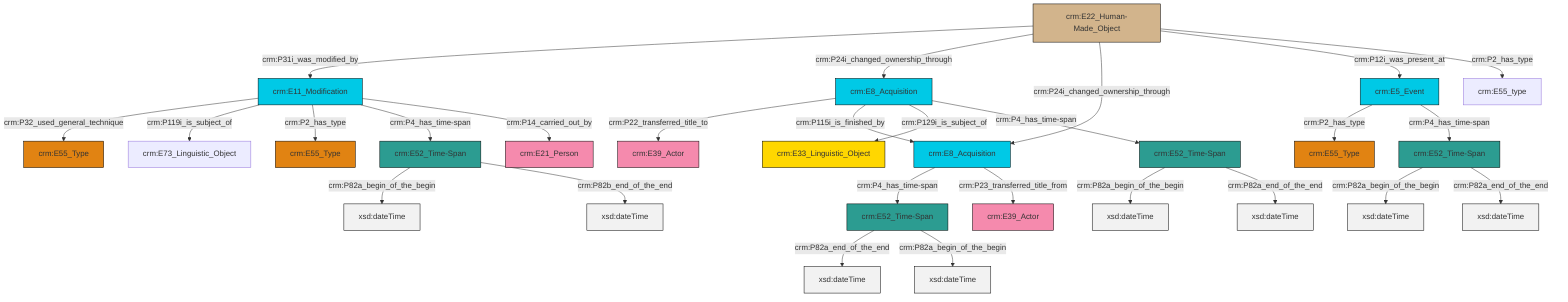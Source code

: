 graph TD
classDef Literal fill:#f2f2f2,stroke:#000000;
classDef CRM_Entity fill:#FFFFFF,stroke:#000000;
classDef Temporal_Entity fill:#00C9E6, stroke:#000000;
classDef Type fill:#E18312, stroke:#000000;
classDef Time-Span fill:#2C9C91, stroke:#000000;
classDef Appellation fill:#FFEB7F, stroke:#000000;
classDef Place fill:#008836, stroke:#000000;
classDef Persistent_Item fill:#B266B2, stroke:#000000;
classDef Conceptual_Object fill:#FFD700, stroke:#000000;
classDef Physical_Thing fill:#D2B48C, stroke:#000000;
classDef Actor fill:#f58aad, stroke:#000000;
classDef PC_Classes fill:#4ce600, stroke:#000000;
classDef Multi fill:#cccccc,stroke:#000000;

2["crm:E52_Time-Span"]:::Time-Span -->|crm:P82a_begin_of_the_begin| 3[xsd:dateTime]:::Literal
2["crm:E52_Time-Span"]:::Time-Span -->|crm:P82a_end_of_the_end| 4[xsd:dateTime]:::Literal
5["crm:E11_Modification"]:::Temporal_Entity -->|crm:P32_used_general_technique| 6["crm:E55_Type"]:::Type
7["crm:E52_Time-Span"]:::Time-Span -->|crm:P82a_begin_of_the_begin| 8[xsd:dateTime]:::Literal
5["crm:E11_Modification"]:::Temporal_Entity -->|crm:P119i_is_subject_of| 11["crm:E73_Linguistic_Object"]:::Default
13["crm:E22_Human-Made_Object"]:::Physical_Thing -->|crm:P31i_was_modified_by| 5["crm:E11_Modification"]:::Temporal_Entity
5["crm:E11_Modification"]:::Temporal_Entity -->|crm:P2_has_type| 14["crm:E55_Type"]:::Type
7["crm:E52_Time-Span"]:::Time-Span -->|crm:P82b_end_of_the_end| 15[xsd:dateTime]:::Literal
18["crm:E5_Event"]:::Temporal_Entity -->|crm:P2_has_type| 19["crm:E55_Type"]:::Type
0["crm:E8_Acquisition"]:::Temporal_Entity -->|crm:P4_has_time-span| 25["crm:E52_Time-Span"]:::Time-Span
5["crm:E11_Modification"]:::Temporal_Entity -->|crm:P4_has_time-span| 7["crm:E52_Time-Span"]:::Time-Span
25["crm:E52_Time-Span"]:::Time-Span -->|crm:P82a_end_of_the_end| 26[xsd:dateTime]:::Literal
0["crm:E8_Acquisition"]:::Temporal_Entity -->|crm:P23_transferred_title_from| 29["crm:E39_Actor"]:::Actor
32["crm:E8_Acquisition"]:::Temporal_Entity -->|crm:P22_transferred_title_to| 9["crm:E39_Actor"]:::Actor
25["crm:E52_Time-Span"]:::Time-Span -->|crm:P82a_begin_of_the_begin| 33[xsd:dateTime]:::Literal
32["crm:E8_Acquisition"]:::Temporal_Entity -->|crm:P115i_is_finished_by| 0["crm:E8_Acquisition"]:::Temporal_Entity
13["crm:E22_Human-Made_Object"]:::Physical_Thing -->|crm:P24i_changed_ownership_through| 32["crm:E8_Acquisition"]:::Temporal_Entity
18["crm:E5_Event"]:::Temporal_Entity -->|crm:P4_has_time-span| 2["crm:E52_Time-Span"]:::Time-Span
13["crm:E22_Human-Made_Object"]:::Physical_Thing -->|crm:P24i_changed_ownership_through| 0["crm:E8_Acquisition"]:::Temporal_Entity
13["crm:E22_Human-Made_Object"]:::Physical_Thing -->|crm:P12i_was_present_at| 18["crm:E5_Event"]:::Temporal_Entity
34["crm:E52_Time-Span"]:::Time-Span -->|crm:P82a_begin_of_the_begin| 40[xsd:dateTime]:::Literal
13["crm:E22_Human-Made_Object"]:::Physical_Thing -->|crm:P2_has_type| 21["crm:E55_type"]:::Default
34["crm:E52_Time-Span"]:::Time-Span -->|crm:P82a_end_of_the_end| 43[xsd:dateTime]:::Literal
32["crm:E8_Acquisition"]:::Temporal_Entity -->|crm:P129i_is_subject_of| 23["crm:E33_Linguistic_Object"]:::Conceptual_Object
32["crm:E8_Acquisition"]:::Temporal_Entity -->|crm:P4_has_time-span| 34["crm:E52_Time-Span"]:::Time-Span
5["crm:E11_Modification"]:::Temporal_Entity -->|crm:P14_carried_out_by| 16["crm:E21_Person"]:::Actor